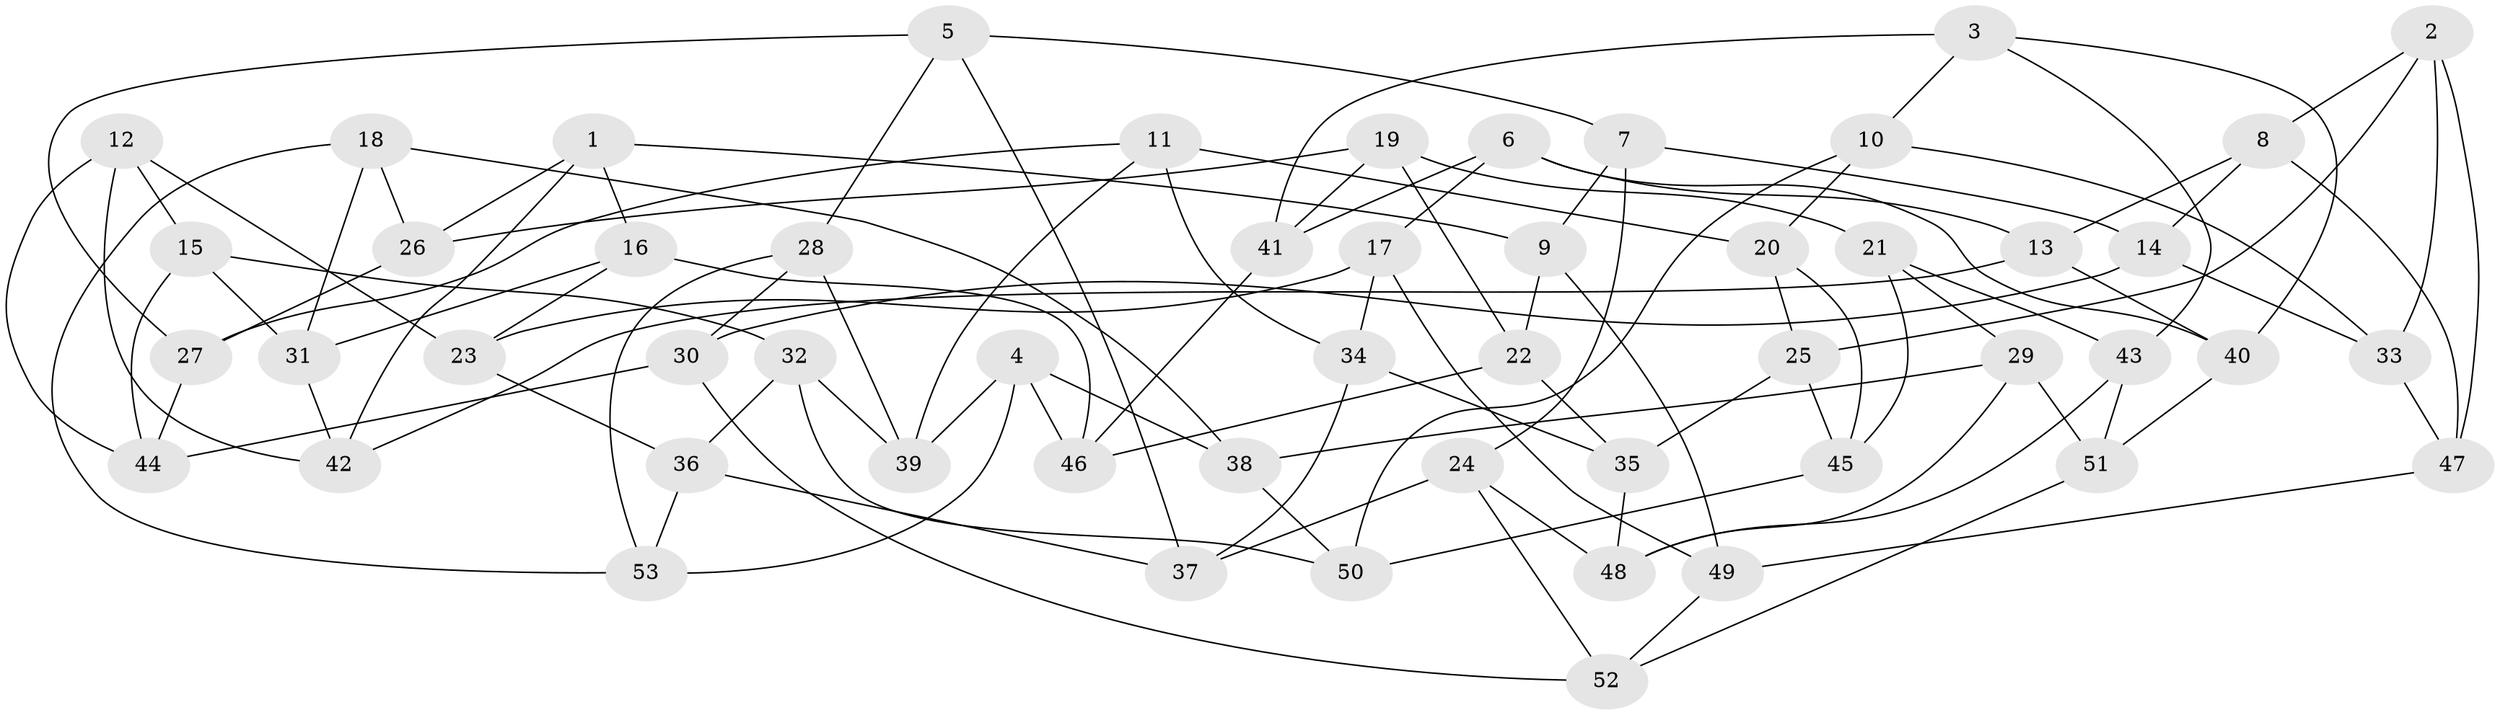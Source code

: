// Generated by graph-tools (version 1.1) at 2025/11/02/27/25 16:11:45]
// undirected, 53 vertices, 106 edges
graph export_dot {
graph [start="1"]
  node [color=gray90,style=filled];
  1;
  2;
  3;
  4;
  5;
  6;
  7;
  8;
  9;
  10;
  11;
  12;
  13;
  14;
  15;
  16;
  17;
  18;
  19;
  20;
  21;
  22;
  23;
  24;
  25;
  26;
  27;
  28;
  29;
  30;
  31;
  32;
  33;
  34;
  35;
  36;
  37;
  38;
  39;
  40;
  41;
  42;
  43;
  44;
  45;
  46;
  47;
  48;
  49;
  50;
  51;
  52;
  53;
  1 -- 9;
  1 -- 16;
  1 -- 26;
  1 -- 42;
  2 -- 25;
  2 -- 47;
  2 -- 33;
  2 -- 8;
  3 -- 41;
  3 -- 10;
  3 -- 43;
  3 -- 40;
  4 -- 38;
  4 -- 46;
  4 -- 39;
  4 -- 53;
  5 -- 27;
  5 -- 7;
  5 -- 28;
  5 -- 37;
  6 -- 13;
  6 -- 40;
  6 -- 17;
  6 -- 41;
  7 -- 9;
  7 -- 14;
  7 -- 24;
  8 -- 47;
  8 -- 14;
  8 -- 13;
  9 -- 49;
  9 -- 22;
  10 -- 33;
  10 -- 20;
  10 -- 50;
  11 -- 20;
  11 -- 34;
  11 -- 27;
  11 -- 39;
  12 -- 42;
  12 -- 23;
  12 -- 44;
  12 -- 15;
  13 -- 42;
  13 -- 40;
  14 -- 30;
  14 -- 33;
  15 -- 44;
  15 -- 31;
  15 -- 32;
  16 -- 46;
  16 -- 23;
  16 -- 31;
  17 -- 23;
  17 -- 49;
  17 -- 34;
  18 -- 26;
  18 -- 31;
  18 -- 53;
  18 -- 38;
  19 -- 26;
  19 -- 21;
  19 -- 22;
  19 -- 41;
  20 -- 25;
  20 -- 45;
  21 -- 45;
  21 -- 29;
  21 -- 43;
  22 -- 35;
  22 -- 46;
  23 -- 36;
  24 -- 37;
  24 -- 48;
  24 -- 52;
  25 -- 45;
  25 -- 35;
  26 -- 27;
  27 -- 44;
  28 -- 30;
  28 -- 53;
  28 -- 39;
  29 -- 51;
  29 -- 48;
  29 -- 38;
  30 -- 52;
  30 -- 44;
  31 -- 42;
  32 -- 36;
  32 -- 50;
  32 -- 39;
  33 -- 47;
  34 -- 35;
  34 -- 37;
  35 -- 48;
  36 -- 37;
  36 -- 53;
  38 -- 50;
  40 -- 51;
  41 -- 46;
  43 -- 51;
  43 -- 48;
  45 -- 50;
  47 -- 49;
  49 -- 52;
  51 -- 52;
}
